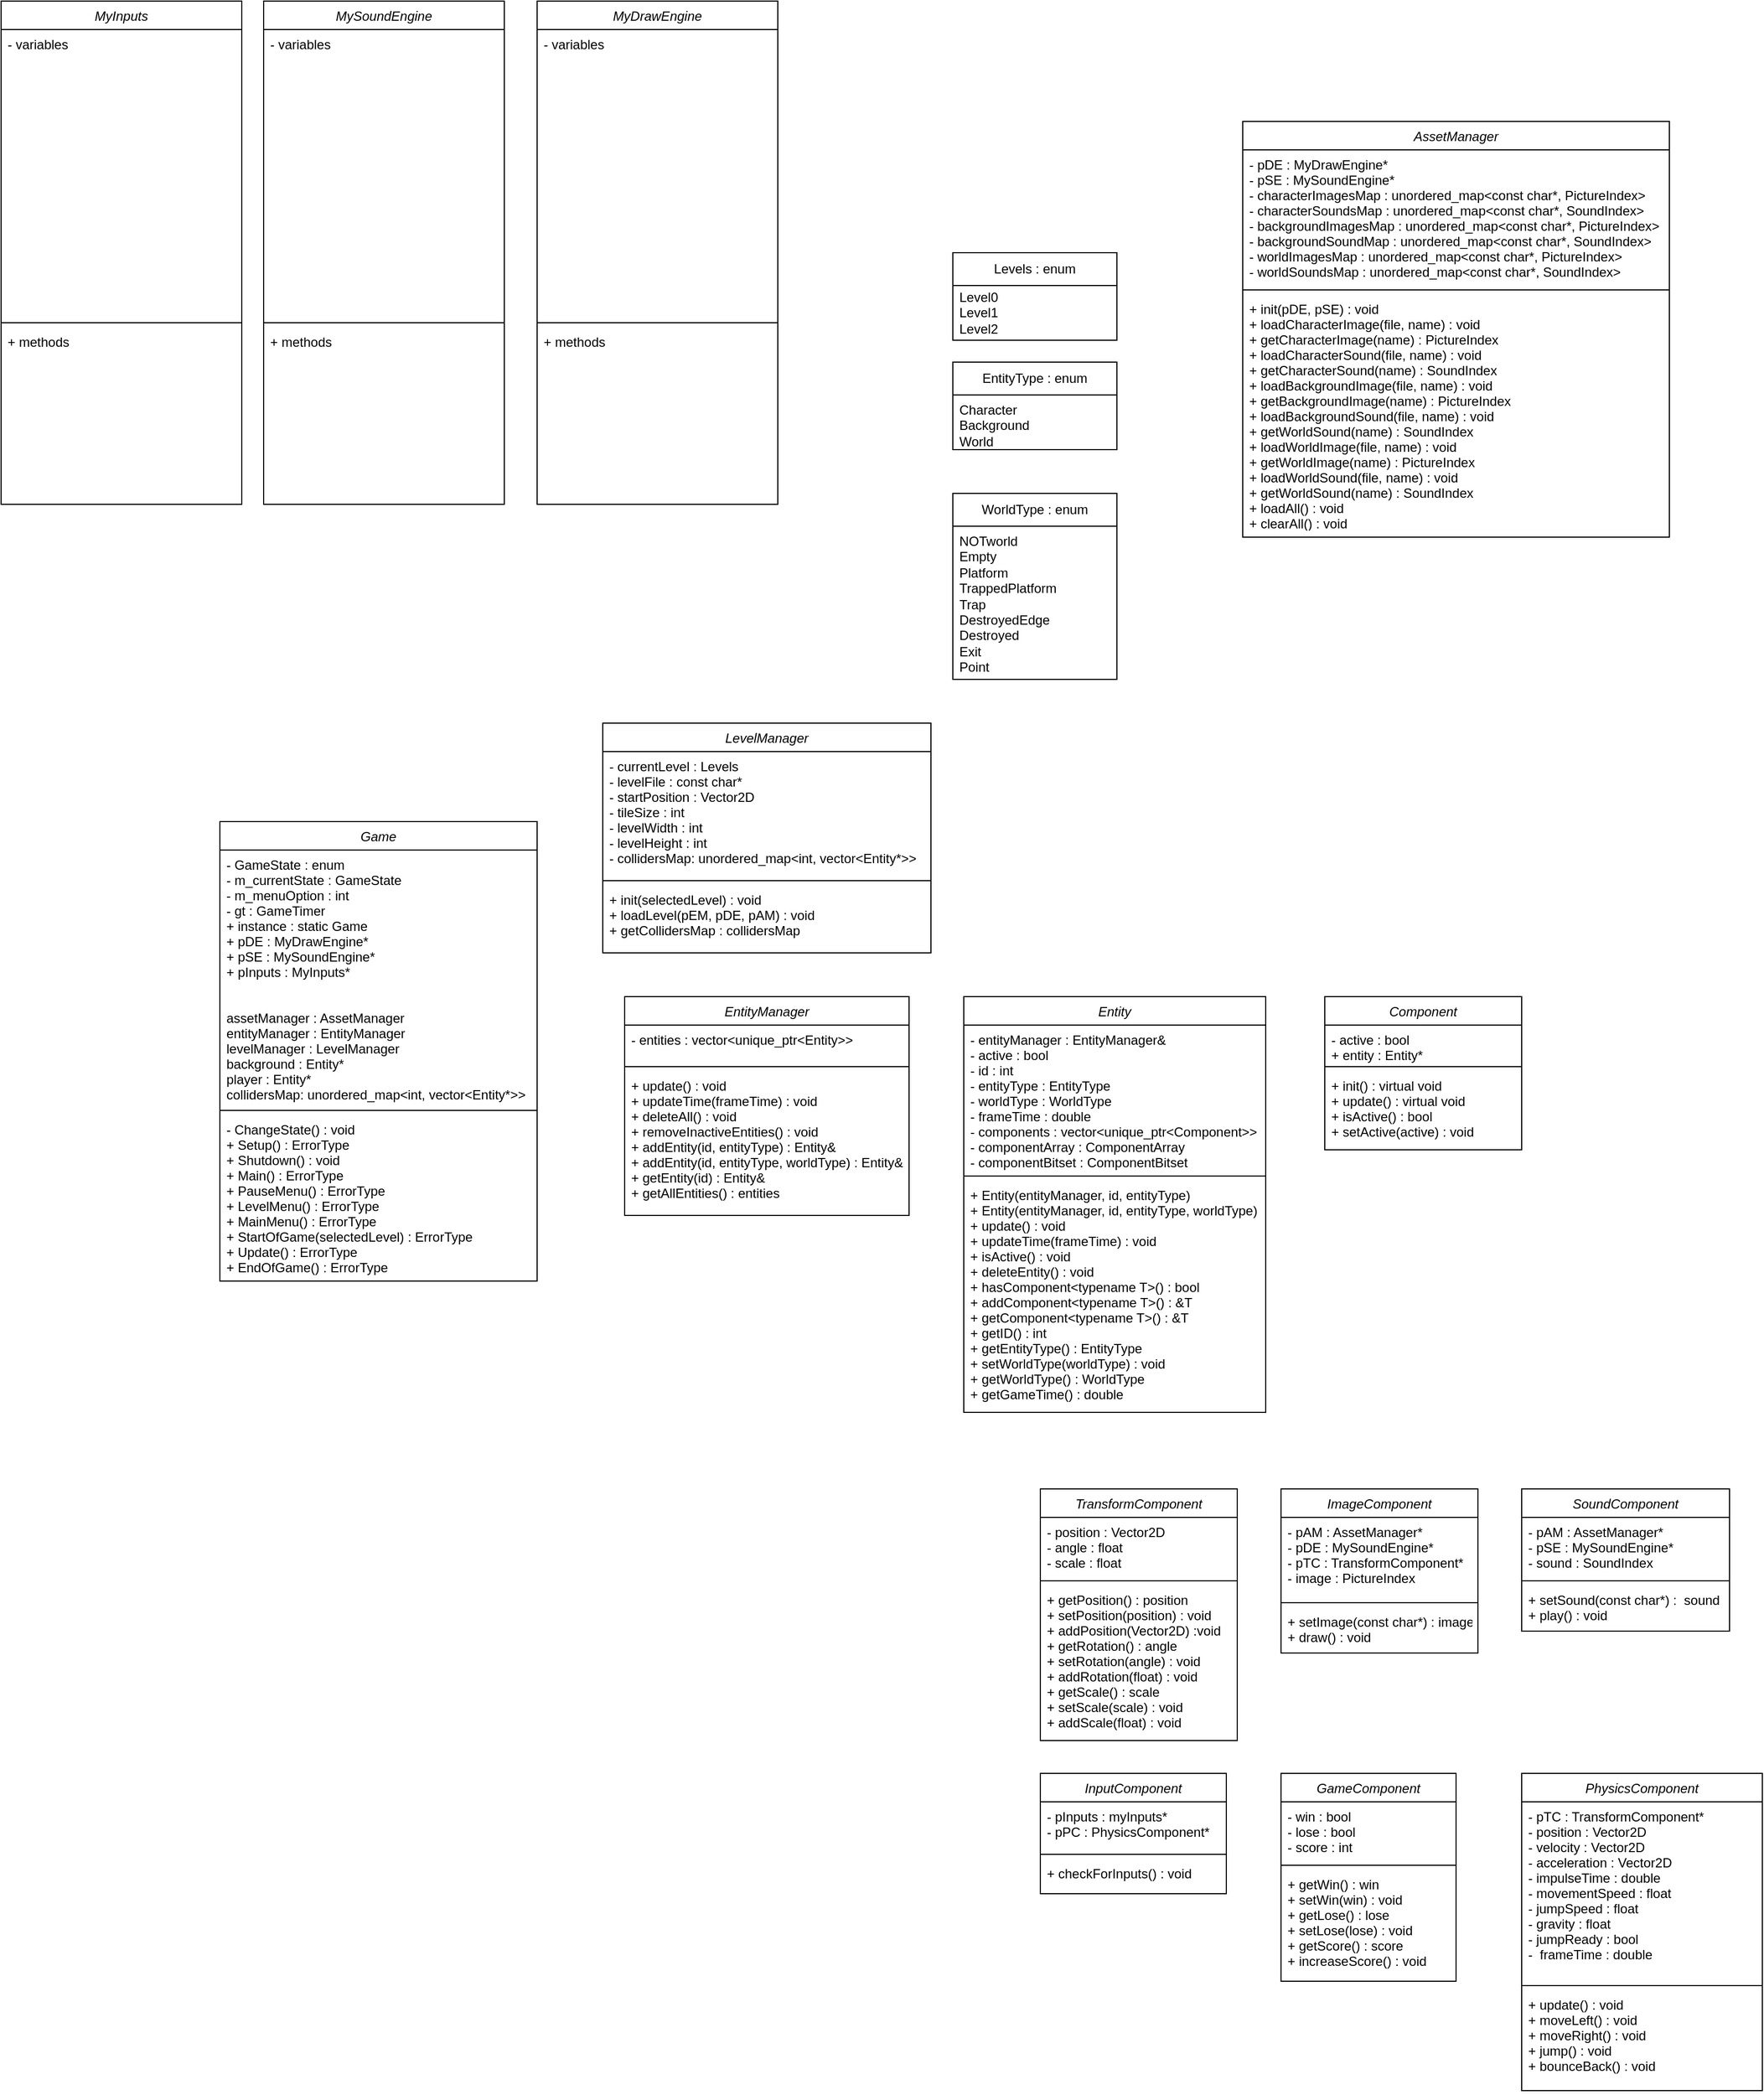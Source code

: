 <mxfile version="21.2.9" type="device">
  <diagram id="C5RBs43oDa-KdzZeNtuy" name="Page-1">
    <mxGraphModel dx="1877" dy="1710" grid="1" gridSize="10" guides="1" tooltips="1" connect="1" arrows="1" fold="1" page="1" pageScale="1" pageWidth="827" pageHeight="1169" math="0" shadow="0">
      <root>
        <mxCell id="WIyWlLk6GJQsqaUBKTNV-0" />
        <mxCell id="WIyWlLk6GJQsqaUBKTNV-1" parent="WIyWlLk6GJQsqaUBKTNV-0" />
        <mxCell id="zkfFHV4jXpPFQw0GAbJ--0" value="Game" style="swimlane;fontStyle=2;align=center;verticalAlign=top;childLayout=stackLayout;horizontal=1;startSize=26;horizontalStack=0;resizeParent=1;resizeLast=0;collapsible=1;marginBottom=0;rounded=0;shadow=0;strokeWidth=1;" parent="WIyWlLk6GJQsqaUBKTNV-1" vertex="1">
          <mxGeometry x="-590" y="-390" width="290" height="420" as="geometry">
            <mxRectangle x="230" y="140" width="160" height="26" as="alternateBounds" />
          </mxGeometry>
        </mxCell>
        <mxCell id="zkfFHV4jXpPFQw0GAbJ--1" value="- GameState : enum&#xa;- m_currentState : GameState&#xa;- m_menuOption : int&#xa;- gt : GameTimer&#xa;+ instance : static Game&#xa;+ pDE : MyDrawEngine*&#xa;+ pSE : MySoundEngine*&#xa;+ pInputs : MyInputs*&#xa;&#xa;&#xa;assetManager : AssetManager&#xa;entityManager : EntityManager&#xa;levelManager : LevelManager&#xa;background : Entity*&#xa;player : Entity*&#xa;collidersMap: unordered_map&lt;int, vector&lt;Entity*&gt;&gt;" style="text;align=left;verticalAlign=top;spacingLeft=4;spacingRight=4;overflow=hidden;rotatable=0;points=[[0,0.5],[1,0.5]];portConstraint=eastwest;" parent="zkfFHV4jXpPFQw0GAbJ--0" vertex="1">
          <mxGeometry y="26" width="290" height="234" as="geometry" />
        </mxCell>
        <mxCell id="hyWr-eSX5F7U5Ll_7Sj7-1" value="" style="line;html=1;strokeWidth=1;align=left;verticalAlign=middle;spacingTop=-1;spacingLeft=3;spacingRight=3;rotatable=0;labelPosition=right;points=[];portConstraint=eastwest;" parent="zkfFHV4jXpPFQw0GAbJ--0" vertex="1">
          <mxGeometry y="260" width="290" height="8" as="geometry" />
        </mxCell>
        <mxCell id="hyWr-eSX5F7U5Ll_7Sj7-3" value="- ChangeState() : void&#xa;+ Setup() : ErrorType&#xa;+ Shutdown() : void&#xa;+ Main() : ErrorType&#xa;+ PauseMenu() : ErrorType&#xa;+ LevelMenu() : ErrorType&#xa;+ MainMenu() : ErrorType&#xa;+ StartOfGame(selectedLevel) : ErrorType&#xa;+ Update() : ErrorType&#xa;+ EndOfGame() : ErrorType" style="text;align=left;verticalAlign=top;spacingLeft=4;spacingRight=4;overflow=hidden;rotatable=0;points=[[0,0.5],[1,0.5]];portConstraint=eastwest;" parent="zkfFHV4jXpPFQw0GAbJ--0" vertex="1">
          <mxGeometry y="268" width="290" height="152" as="geometry" />
        </mxCell>
        <mxCell id="hyWr-eSX5F7U5Ll_7Sj7-4" value="EntityManager" style="swimlane;fontStyle=2;align=center;verticalAlign=top;childLayout=stackLayout;horizontal=1;startSize=26;horizontalStack=0;resizeParent=1;resizeLast=0;collapsible=1;marginBottom=0;rounded=0;shadow=0;strokeWidth=1;" parent="WIyWlLk6GJQsqaUBKTNV-1" vertex="1">
          <mxGeometry x="-220" y="-230" width="260" height="200" as="geometry">
            <mxRectangle x="230" y="140" width="160" height="26" as="alternateBounds" />
          </mxGeometry>
        </mxCell>
        <mxCell id="hyWr-eSX5F7U5Ll_7Sj7-5" value="- entities : vector&lt;unique_ptr&lt;Entity&gt;&gt;" style="text;align=left;verticalAlign=top;spacingLeft=4;spacingRight=4;overflow=hidden;rotatable=0;points=[[0,0.5],[1,0.5]];portConstraint=eastwest;" parent="hyWr-eSX5F7U5Ll_7Sj7-4" vertex="1">
          <mxGeometry y="26" width="260" height="34" as="geometry" />
        </mxCell>
        <mxCell id="hyWr-eSX5F7U5Ll_7Sj7-6" value="" style="line;html=1;strokeWidth=1;align=left;verticalAlign=middle;spacingTop=-1;spacingLeft=3;spacingRight=3;rotatable=0;labelPosition=right;points=[];portConstraint=eastwest;" parent="hyWr-eSX5F7U5Ll_7Sj7-4" vertex="1">
          <mxGeometry y="60" width="260" height="8" as="geometry" />
        </mxCell>
        <mxCell id="hyWr-eSX5F7U5Ll_7Sj7-7" value="+ update() : void&#xa;+ updateTime(frameTime) : void&#xa;+ deleteAll() : void&#xa;+ removeInactiveEntities() : void&#xa;+ addEntity(id, entityType) : Entity&amp;&#xa;+ addEntity(id, entityType, worldType) : Entity&amp;&#xa;+ getEntity(id) : Entity&amp;&#xa;+ getAllEntities() : entities" style="text;align=left;verticalAlign=top;spacingLeft=4;spacingRight=4;overflow=hidden;rotatable=0;points=[[0,0.5],[1,0.5]];portConstraint=eastwest;" parent="hyWr-eSX5F7U5Ll_7Sj7-4" vertex="1">
          <mxGeometry y="68" width="260" height="132" as="geometry" />
        </mxCell>
        <mxCell id="hyWr-eSX5F7U5Ll_7Sj7-8" value="Entity" style="swimlane;fontStyle=2;align=center;verticalAlign=top;childLayout=stackLayout;horizontal=1;startSize=26;horizontalStack=0;resizeParent=1;resizeLast=0;collapsible=1;marginBottom=0;rounded=0;shadow=0;strokeWidth=1;" parent="WIyWlLk6GJQsqaUBKTNV-1" vertex="1">
          <mxGeometry x="90" y="-230" width="276" height="380" as="geometry">
            <mxRectangle x="230" y="140" width="160" height="26" as="alternateBounds" />
          </mxGeometry>
        </mxCell>
        <mxCell id="hyWr-eSX5F7U5Ll_7Sj7-9" value="- entityManager : EntityManager&amp;&#xa;- active : bool&#xa;- id : int&#xa;- entityType : EntityType&#xa;- worldType : WorldType&#xa;- frameTime : double&#xa;- components : vector&lt;unique_ptr&lt;Component&gt;&gt;&#xa;- componentArray : ComponentArray&#xa;- componentBitset : ComponentBitset" style="text;align=left;verticalAlign=top;spacingLeft=4;spacingRight=4;overflow=hidden;rotatable=0;points=[[0,0.5],[1,0.5]];portConstraint=eastwest;" parent="hyWr-eSX5F7U5Ll_7Sj7-8" vertex="1">
          <mxGeometry y="26" width="276" height="134" as="geometry" />
        </mxCell>
        <mxCell id="hyWr-eSX5F7U5Ll_7Sj7-10" value="" style="line;html=1;strokeWidth=1;align=left;verticalAlign=middle;spacingTop=-1;spacingLeft=3;spacingRight=3;rotatable=0;labelPosition=right;points=[];portConstraint=eastwest;" parent="hyWr-eSX5F7U5Ll_7Sj7-8" vertex="1">
          <mxGeometry y="160" width="276" height="8" as="geometry" />
        </mxCell>
        <mxCell id="hyWr-eSX5F7U5Ll_7Sj7-11" value="+ Entity(entityManager, id, entityType)&#xa;+ Entity(entityManager, id, entityType, worldType)&#xa;+ update() : void&#xa;+ updateTime(frameTime) : void&#xa;+ isActive() : void&#xa;+ deleteEntity() : void&#xa;+ hasComponent&lt;typename T&gt;() : bool&#xa;+ addComponent&lt;typename T&gt;() : &amp;T&#xa;+ getComponent&lt;typename T&gt;() : &amp;T&#xa;+ getID() : int&#xa;+ getEntityType() : EntityType&#xa;+ setWorldType(worldType) : void&#xa;+ getWorldType() : WorldType&#xa;+ getGameTime() : double" style="text;align=left;verticalAlign=top;spacingLeft=4;spacingRight=4;overflow=hidden;rotatable=0;points=[[0,0.5],[1,0.5]];portConstraint=eastwest;" parent="hyWr-eSX5F7U5Ll_7Sj7-8" vertex="1">
          <mxGeometry y="168" width="276" height="212" as="geometry" />
        </mxCell>
        <mxCell id="hyWr-eSX5F7U5Ll_7Sj7-12" value="Component" style="swimlane;fontStyle=2;align=center;verticalAlign=top;childLayout=stackLayout;horizontal=1;startSize=26;horizontalStack=0;resizeParent=1;resizeLast=0;collapsible=1;marginBottom=0;rounded=0;shadow=0;strokeWidth=1;" parent="WIyWlLk6GJQsqaUBKTNV-1" vertex="1">
          <mxGeometry x="420" y="-230" width="180" height="140" as="geometry">
            <mxRectangle x="230" y="140" width="160" height="26" as="alternateBounds" />
          </mxGeometry>
        </mxCell>
        <mxCell id="hyWr-eSX5F7U5Ll_7Sj7-13" value="- active : bool&#xa;+ entity : Entity*" style="text;align=left;verticalAlign=top;spacingLeft=4;spacingRight=4;overflow=hidden;rotatable=0;points=[[0,0.5],[1,0.5]];portConstraint=eastwest;" parent="hyWr-eSX5F7U5Ll_7Sj7-12" vertex="1">
          <mxGeometry y="26" width="180" height="34" as="geometry" />
        </mxCell>
        <mxCell id="hyWr-eSX5F7U5Ll_7Sj7-14" value="" style="line;html=1;strokeWidth=1;align=left;verticalAlign=middle;spacingTop=-1;spacingLeft=3;spacingRight=3;rotatable=0;labelPosition=right;points=[];portConstraint=eastwest;" parent="hyWr-eSX5F7U5Ll_7Sj7-12" vertex="1">
          <mxGeometry y="60" width="180" height="8" as="geometry" />
        </mxCell>
        <mxCell id="hyWr-eSX5F7U5Ll_7Sj7-15" value="+ init() : virtual void&#xa;+ update() : virtual void&#xa;+ isActive() : bool&#xa;+ setActive(active) : void" style="text;align=left;verticalAlign=top;spacingLeft=4;spacingRight=4;overflow=hidden;rotatable=0;points=[[0,0.5],[1,0.5]];portConstraint=eastwest;" parent="hyWr-eSX5F7U5Ll_7Sj7-12" vertex="1">
          <mxGeometry y="68" width="180" height="72" as="geometry" />
        </mxCell>
        <mxCell id="hyWr-eSX5F7U5Ll_7Sj7-16" value="AssetManager" style="swimlane;fontStyle=2;align=center;verticalAlign=top;childLayout=stackLayout;horizontal=1;startSize=26;horizontalStack=0;resizeParent=1;resizeLast=0;collapsible=1;marginBottom=0;rounded=0;shadow=0;strokeWidth=1;" parent="WIyWlLk6GJQsqaUBKTNV-1" vertex="1">
          <mxGeometry x="345" y="-1030" width="390" height="380" as="geometry">
            <mxRectangle x="230" y="140" width="160" height="26" as="alternateBounds" />
          </mxGeometry>
        </mxCell>
        <mxCell id="hyWr-eSX5F7U5Ll_7Sj7-17" value="- pDE : MyDrawEngine*&#xa;- pSE : MySoundEngine*&#xa;- characterImagesMap : unordered_map&lt;const char*, PictureIndex&gt;&#xa;- characterSoundsMap : unordered_map&lt;const char*, SoundIndex&gt;&#xa;- backgroundImagesMap : unordered_map&lt;const char*, PictureIndex&gt;&#xa;- backgroundSoundMap : unordered_map&lt;const char*, SoundIndex&gt;&#xa;- worldImagesMap : unordered_map&lt;const char*, PictureIndex&gt;&#xa;- worldSoundsMap : unordered_map&lt;const char*, SoundIndex&gt;" style="text;align=left;verticalAlign=top;spacingLeft=4;spacingRight=4;overflow=hidden;rotatable=0;points=[[0,0.5],[1,0.5]];portConstraint=eastwest;" parent="hyWr-eSX5F7U5Ll_7Sj7-16" vertex="1">
          <mxGeometry y="26" width="390" height="124" as="geometry" />
        </mxCell>
        <mxCell id="hyWr-eSX5F7U5Ll_7Sj7-18" value="" style="line;html=1;strokeWidth=1;align=left;verticalAlign=middle;spacingTop=-1;spacingLeft=3;spacingRight=3;rotatable=0;labelPosition=right;points=[];portConstraint=eastwest;" parent="hyWr-eSX5F7U5Ll_7Sj7-16" vertex="1">
          <mxGeometry y="150" width="390" height="8" as="geometry" />
        </mxCell>
        <mxCell id="hyWr-eSX5F7U5Ll_7Sj7-19" value="+ init(pDE, pSE) : void&#xa;+ loadCharacterImage(file, name) : void&#xa;+ getCharacterImage(name) : PictureIndex&#xa;+ loadCharacterSound(file, name) : void&#xa;+ getCharacterSound(name) : SoundIndex&#xa;+ loadBackgroundImage(file, name) : void&#xa;+ getBackgroundImage(name) : PictureIndex&#xa;+ loadBackgroundSound(file, name) : void&#xa;+ getWorldSound(name) : SoundIndex&#xa;+ loadWorldImage(file, name) : void&#xa;+ getWorldImage(name) : PictureIndex&#xa;+ loadWorldSound(file, name) : void&#xa;+ getWorldSound(name) : SoundIndex&#xa;+ loadAll() : void&#xa;+ clearAll() : void" style="text;align=left;verticalAlign=top;spacingLeft=4;spacingRight=4;overflow=hidden;rotatable=0;points=[[0,0.5],[1,0.5]];portConstraint=eastwest;" parent="hyWr-eSX5F7U5Ll_7Sj7-16" vertex="1">
          <mxGeometry y="158" width="390" height="212" as="geometry" />
        </mxCell>
        <mxCell id="hyWr-eSX5F7U5Ll_7Sj7-20" value="LevelManager" style="swimlane;fontStyle=2;align=center;verticalAlign=top;childLayout=stackLayout;horizontal=1;startSize=26;horizontalStack=0;resizeParent=1;resizeLast=0;collapsible=1;marginBottom=0;rounded=0;shadow=0;strokeWidth=1;" parent="WIyWlLk6GJQsqaUBKTNV-1" vertex="1">
          <mxGeometry x="-240" y="-480" width="300" height="210" as="geometry">
            <mxRectangle x="230" y="140" width="160" height="26" as="alternateBounds" />
          </mxGeometry>
        </mxCell>
        <mxCell id="hyWr-eSX5F7U5Ll_7Sj7-21" value="- currentLevel : Levels&#xa;- levelFile : const char*&#xa;- startPosition : Vector2D&#xa;- tileSize : int&#xa;- levelWidth : int&#xa;- levelHeight : int&#xa;- collidersMap: unordered_map&lt;int, vector&lt;Entity*&gt;&gt;" style="text;align=left;verticalAlign=top;spacingLeft=4;spacingRight=4;overflow=hidden;rotatable=0;points=[[0,0.5],[1,0.5]];portConstraint=eastwest;" parent="hyWr-eSX5F7U5Ll_7Sj7-20" vertex="1">
          <mxGeometry y="26" width="300" height="114" as="geometry" />
        </mxCell>
        <mxCell id="hyWr-eSX5F7U5Ll_7Sj7-22" value="" style="line;html=1;strokeWidth=1;align=left;verticalAlign=middle;spacingTop=-1;spacingLeft=3;spacingRight=3;rotatable=0;labelPosition=right;points=[];portConstraint=eastwest;" parent="hyWr-eSX5F7U5Ll_7Sj7-20" vertex="1">
          <mxGeometry y="140" width="300" height="8" as="geometry" />
        </mxCell>
        <mxCell id="hyWr-eSX5F7U5Ll_7Sj7-23" value="+ init(selectedLevel) : void&#xa;+ loadLevel(pEM, pDE, pAM) : void&#xa;+ getCollidersMap : collidersMap" style="text;align=left;verticalAlign=top;spacingLeft=4;spacingRight=4;overflow=hidden;rotatable=0;points=[[0,0.5],[1,0.5]];portConstraint=eastwest;" parent="hyWr-eSX5F7U5Ll_7Sj7-20" vertex="1">
          <mxGeometry y="148" width="300" height="62" as="geometry" />
        </mxCell>
        <mxCell id="hyWr-eSX5F7U5Ll_7Sj7-24" value="MyDrawEngine" style="swimlane;fontStyle=2;align=center;verticalAlign=top;childLayout=stackLayout;horizontal=1;startSize=26;horizontalStack=0;resizeParent=1;resizeLast=0;collapsible=1;marginBottom=0;rounded=0;shadow=0;strokeWidth=1;" parent="WIyWlLk6GJQsqaUBKTNV-1" vertex="1">
          <mxGeometry x="-300" y="-1140" width="220" height="460" as="geometry">
            <mxRectangle x="230" y="140" width="160" height="26" as="alternateBounds" />
          </mxGeometry>
        </mxCell>
        <mxCell id="hyWr-eSX5F7U5Ll_7Sj7-25" value="- variables" style="text;align=left;verticalAlign=top;spacingLeft=4;spacingRight=4;overflow=hidden;rotatable=0;points=[[0,0.5],[1,0.5]];portConstraint=eastwest;" parent="hyWr-eSX5F7U5Ll_7Sj7-24" vertex="1">
          <mxGeometry y="26" width="220" height="264" as="geometry" />
        </mxCell>
        <mxCell id="hyWr-eSX5F7U5Ll_7Sj7-26" value="" style="line;html=1;strokeWidth=1;align=left;verticalAlign=middle;spacingTop=-1;spacingLeft=3;spacingRight=3;rotatable=0;labelPosition=right;points=[];portConstraint=eastwest;" parent="hyWr-eSX5F7U5Ll_7Sj7-24" vertex="1">
          <mxGeometry y="290" width="220" height="8" as="geometry" />
        </mxCell>
        <mxCell id="hyWr-eSX5F7U5Ll_7Sj7-27" value="+ methods" style="text;align=left;verticalAlign=top;spacingLeft=4;spacingRight=4;overflow=hidden;rotatable=0;points=[[0,0.5],[1,0.5]];portConstraint=eastwest;" parent="hyWr-eSX5F7U5Ll_7Sj7-24" vertex="1">
          <mxGeometry y="298" width="220" height="152" as="geometry" />
        </mxCell>
        <mxCell id="hyWr-eSX5F7U5Ll_7Sj7-28" value="MySoundEngine" style="swimlane;fontStyle=2;align=center;verticalAlign=top;childLayout=stackLayout;horizontal=1;startSize=26;horizontalStack=0;resizeParent=1;resizeLast=0;collapsible=1;marginBottom=0;rounded=0;shadow=0;strokeWidth=1;" parent="WIyWlLk6GJQsqaUBKTNV-1" vertex="1">
          <mxGeometry x="-550" y="-1140" width="220" height="460" as="geometry">
            <mxRectangle x="230" y="140" width="160" height="26" as="alternateBounds" />
          </mxGeometry>
        </mxCell>
        <mxCell id="hyWr-eSX5F7U5Ll_7Sj7-29" value="- variables" style="text;align=left;verticalAlign=top;spacingLeft=4;spacingRight=4;overflow=hidden;rotatable=0;points=[[0,0.5],[1,0.5]];portConstraint=eastwest;" parent="hyWr-eSX5F7U5Ll_7Sj7-28" vertex="1">
          <mxGeometry y="26" width="220" height="264" as="geometry" />
        </mxCell>
        <mxCell id="hyWr-eSX5F7U5Ll_7Sj7-30" value="" style="line;html=1;strokeWidth=1;align=left;verticalAlign=middle;spacingTop=-1;spacingLeft=3;spacingRight=3;rotatable=0;labelPosition=right;points=[];portConstraint=eastwest;" parent="hyWr-eSX5F7U5Ll_7Sj7-28" vertex="1">
          <mxGeometry y="290" width="220" height="8" as="geometry" />
        </mxCell>
        <mxCell id="hyWr-eSX5F7U5Ll_7Sj7-31" value="+ methods" style="text;align=left;verticalAlign=top;spacingLeft=4;spacingRight=4;overflow=hidden;rotatable=0;points=[[0,0.5],[1,0.5]];portConstraint=eastwest;" parent="hyWr-eSX5F7U5Ll_7Sj7-28" vertex="1">
          <mxGeometry y="298" width="220" height="152" as="geometry" />
        </mxCell>
        <mxCell id="hyWr-eSX5F7U5Ll_7Sj7-32" value="MyInputs" style="swimlane;fontStyle=2;align=center;verticalAlign=top;childLayout=stackLayout;horizontal=1;startSize=26;horizontalStack=0;resizeParent=1;resizeLast=0;collapsible=1;marginBottom=0;rounded=0;shadow=0;strokeWidth=1;" parent="WIyWlLk6GJQsqaUBKTNV-1" vertex="1">
          <mxGeometry x="-790" y="-1140" width="220" height="460" as="geometry">
            <mxRectangle x="230" y="140" width="160" height="26" as="alternateBounds" />
          </mxGeometry>
        </mxCell>
        <mxCell id="hyWr-eSX5F7U5Ll_7Sj7-33" value="- variables" style="text;align=left;verticalAlign=top;spacingLeft=4;spacingRight=4;overflow=hidden;rotatable=0;points=[[0,0.5],[1,0.5]];portConstraint=eastwest;" parent="hyWr-eSX5F7U5Ll_7Sj7-32" vertex="1">
          <mxGeometry y="26" width="220" height="264" as="geometry" />
        </mxCell>
        <mxCell id="hyWr-eSX5F7U5Ll_7Sj7-34" value="" style="line;html=1;strokeWidth=1;align=left;verticalAlign=middle;spacingTop=-1;spacingLeft=3;spacingRight=3;rotatable=0;labelPosition=right;points=[];portConstraint=eastwest;" parent="hyWr-eSX5F7U5Ll_7Sj7-32" vertex="1">
          <mxGeometry y="290" width="220" height="8" as="geometry" />
        </mxCell>
        <mxCell id="hyWr-eSX5F7U5Ll_7Sj7-35" value="+ methods" style="text;align=left;verticalAlign=top;spacingLeft=4;spacingRight=4;overflow=hidden;rotatable=0;points=[[0,0.5],[1,0.5]];portConstraint=eastwest;" parent="hyWr-eSX5F7U5Ll_7Sj7-32" vertex="1">
          <mxGeometry y="298" width="220" height="152" as="geometry" />
        </mxCell>
        <mxCell id="NfOoJehiI39G_Mf50VDs-0" value="Levels : enum" style="swimlane;fontStyle=0;childLayout=stackLayout;horizontal=1;startSize=30;horizontalStack=0;resizeParent=1;resizeParentMax=0;resizeLast=0;collapsible=1;marginBottom=0;whiteSpace=wrap;html=1;" parent="WIyWlLk6GJQsqaUBKTNV-1" vertex="1">
          <mxGeometry x="80" y="-910" width="150" height="80" as="geometry" />
        </mxCell>
        <mxCell id="NfOoJehiI39G_Mf50VDs-1" value="Level0&lt;br&gt;Level1&lt;br&gt;Level2" style="text;strokeColor=none;fillColor=none;align=left;verticalAlign=middle;spacingLeft=4;spacingRight=4;overflow=hidden;points=[[0,0.5],[1,0.5]];portConstraint=eastwest;rotatable=0;whiteSpace=wrap;html=1;" parent="NfOoJehiI39G_Mf50VDs-0" vertex="1">
          <mxGeometry y="30" width="150" height="50" as="geometry" />
        </mxCell>
        <mxCell id="NfOoJehiI39G_Mf50VDs-4" value="EntityType : enum" style="swimlane;fontStyle=0;childLayout=stackLayout;horizontal=1;startSize=30;horizontalStack=0;resizeParent=1;resizeParentMax=0;resizeLast=0;collapsible=1;marginBottom=0;whiteSpace=wrap;html=1;" parent="WIyWlLk6GJQsqaUBKTNV-1" vertex="1">
          <mxGeometry x="80" y="-810" width="150" height="80" as="geometry" />
        </mxCell>
        <mxCell id="NfOoJehiI39G_Mf50VDs-5" value="Character&lt;br&gt;Background&lt;br&gt;World" style="text;strokeColor=none;fillColor=none;align=left;verticalAlign=top;spacingLeft=4;spacingRight=4;overflow=hidden;points=[[0,0.5],[1,0.5]];portConstraint=eastwest;rotatable=0;whiteSpace=wrap;html=1;" parent="NfOoJehiI39G_Mf50VDs-4" vertex="1">
          <mxGeometry y="30" width="150" height="50" as="geometry" />
        </mxCell>
        <mxCell id="NfOoJehiI39G_Mf50VDs-7" value="WorldType : enum" style="swimlane;fontStyle=0;childLayout=stackLayout;horizontal=1;startSize=30;horizontalStack=0;resizeParent=1;resizeParentMax=0;resizeLast=0;collapsible=1;marginBottom=0;whiteSpace=wrap;html=1;" parent="WIyWlLk6GJQsqaUBKTNV-1" vertex="1">
          <mxGeometry x="80" y="-690" width="150" height="170" as="geometry" />
        </mxCell>
        <mxCell id="NfOoJehiI39G_Mf50VDs-8" value="NOTworld&lt;br&gt;Empty&lt;br&gt;Platform&lt;br&gt;TrappedPlatform&lt;br&gt;Trap&lt;br&gt;DestroyedEdge&lt;br&gt;Destroyed&lt;br&gt;Exit&lt;br&gt;Point" style="text;strokeColor=none;fillColor=none;align=left;verticalAlign=top;spacingLeft=4;spacingRight=4;overflow=hidden;points=[[0,0.5],[1,0.5]];portConstraint=eastwest;rotatable=0;whiteSpace=wrap;html=1;" parent="NfOoJehiI39G_Mf50VDs-7" vertex="1">
          <mxGeometry y="30" width="150" height="140" as="geometry" />
        </mxCell>
        <mxCell id="oK6ALUC8_1bTwZKm4liI-0" value="TransformComponent" style="swimlane;fontStyle=2;align=center;verticalAlign=top;childLayout=stackLayout;horizontal=1;startSize=26;horizontalStack=0;resizeParent=1;resizeLast=0;collapsible=1;marginBottom=0;rounded=0;shadow=0;strokeWidth=1;" parent="WIyWlLk6GJQsqaUBKTNV-1" vertex="1">
          <mxGeometry x="160" y="220" width="180" height="230" as="geometry">
            <mxRectangle x="230" y="140" width="160" height="26" as="alternateBounds" />
          </mxGeometry>
        </mxCell>
        <mxCell id="oK6ALUC8_1bTwZKm4liI-1" value="- position : Vector2D&#xa;- angle : float&#xa;- scale : float" style="text;align=left;verticalAlign=top;spacingLeft=4;spacingRight=4;overflow=hidden;rotatable=0;points=[[0,0.5],[1,0.5]];portConstraint=eastwest;" parent="oK6ALUC8_1bTwZKm4liI-0" vertex="1">
          <mxGeometry y="26" width="180" height="54" as="geometry" />
        </mxCell>
        <mxCell id="oK6ALUC8_1bTwZKm4liI-2" value="" style="line;html=1;strokeWidth=1;align=left;verticalAlign=middle;spacingTop=-1;spacingLeft=3;spacingRight=3;rotatable=0;labelPosition=right;points=[];portConstraint=eastwest;" parent="oK6ALUC8_1bTwZKm4liI-0" vertex="1">
          <mxGeometry y="80" width="180" height="8" as="geometry" />
        </mxCell>
        <mxCell id="oK6ALUC8_1bTwZKm4liI-3" value="+ getPosition() : position&#xa;+ setPosition(position) : void&#xa;+ addPosition(Vector2D) :void&#xa;+ getRotation() : angle&#xa;+ setRotation(angle) : void&#xa;+ addRotation(float) : void&#xa;+ getScale() : scale&#xa;+ setScale(scale) : void&#xa;+ addScale(float) : void" style="text;align=left;verticalAlign=top;spacingLeft=4;spacingRight=4;overflow=hidden;rotatable=0;points=[[0,0.5],[1,0.5]];portConstraint=eastwest;" parent="oK6ALUC8_1bTwZKm4liI-0" vertex="1">
          <mxGeometry y="88" width="180" height="132" as="geometry" />
        </mxCell>
        <mxCell id="oK6ALUC8_1bTwZKm4liI-4" value="ImageComponent" style="swimlane;fontStyle=2;align=center;verticalAlign=top;childLayout=stackLayout;horizontal=1;startSize=26;horizontalStack=0;resizeParent=1;resizeLast=0;collapsible=1;marginBottom=0;rounded=0;shadow=0;strokeWidth=1;" parent="WIyWlLk6GJQsqaUBKTNV-1" vertex="1">
          <mxGeometry x="380" y="220" width="180" height="150" as="geometry">
            <mxRectangle x="230" y="140" width="160" height="26" as="alternateBounds" />
          </mxGeometry>
        </mxCell>
        <mxCell id="oK6ALUC8_1bTwZKm4liI-5" value="- pAM : AssetManager*&#xa;- pDE : MySoundEngine*&#xa;- pTC : TransformComponent*&#xa;- image : PictureIndex" style="text;align=left;verticalAlign=top;spacingLeft=4;spacingRight=4;overflow=hidden;rotatable=0;points=[[0,0.5],[1,0.5]];portConstraint=eastwest;" parent="oK6ALUC8_1bTwZKm4liI-4" vertex="1">
          <mxGeometry y="26" width="180" height="74" as="geometry" />
        </mxCell>
        <mxCell id="oK6ALUC8_1bTwZKm4liI-6" value="" style="line;html=1;strokeWidth=1;align=left;verticalAlign=middle;spacingTop=-1;spacingLeft=3;spacingRight=3;rotatable=0;labelPosition=right;points=[];portConstraint=eastwest;" parent="oK6ALUC8_1bTwZKm4liI-4" vertex="1">
          <mxGeometry y="100" width="180" height="8" as="geometry" />
        </mxCell>
        <mxCell id="oK6ALUC8_1bTwZKm4liI-7" value="+ setImage(const char*) : image&#xa;+ draw() : void" style="text;align=left;verticalAlign=top;spacingLeft=4;spacingRight=4;overflow=hidden;rotatable=0;points=[[0,0.5],[1,0.5]];portConstraint=eastwest;" parent="oK6ALUC8_1bTwZKm4liI-4" vertex="1">
          <mxGeometry y="108" width="180" height="42" as="geometry" />
        </mxCell>
        <mxCell id="wwe1UTZtVgOhbe7iOGok-0" value="SoundComponent" style="swimlane;fontStyle=2;align=center;verticalAlign=top;childLayout=stackLayout;horizontal=1;startSize=26;horizontalStack=0;resizeParent=1;resizeLast=0;collapsible=1;marginBottom=0;rounded=0;shadow=0;strokeWidth=1;" vertex="1" parent="WIyWlLk6GJQsqaUBKTNV-1">
          <mxGeometry x="600" y="220" width="190" height="130" as="geometry">
            <mxRectangle x="230" y="140" width="160" height="26" as="alternateBounds" />
          </mxGeometry>
        </mxCell>
        <mxCell id="wwe1UTZtVgOhbe7iOGok-1" value="- pAM : AssetManager*&#xa;- pSE : MySoundEngine*&#xa;- sound : SoundIndex" style="text;align=left;verticalAlign=top;spacingLeft=4;spacingRight=4;overflow=hidden;rotatable=0;points=[[0,0.5],[1,0.5]];portConstraint=eastwest;" vertex="1" parent="wwe1UTZtVgOhbe7iOGok-0">
          <mxGeometry y="26" width="190" height="54" as="geometry" />
        </mxCell>
        <mxCell id="wwe1UTZtVgOhbe7iOGok-2" value="" style="line;html=1;strokeWidth=1;align=left;verticalAlign=middle;spacingTop=-1;spacingLeft=3;spacingRight=3;rotatable=0;labelPosition=right;points=[];portConstraint=eastwest;" vertex="1" parent="wwe1UTZtVgOhbe7iOGok-0">
          <mxGeometry y="80" width="190" height="8" as="geometry" />
        </mxCell>
        <mxCell id="wwe1UTZtVgOhbe7iOGok-3" value="+ setSound(const char*) :  sound&#xa;+ play() : void" style="text;align=left;verticalAlign=top;spacingLeft=4;spacingRight=4;overflow=hidden;rotatable=0;points=[[0,0.5],[1,0.5]];portConstraint=eastwest;" vertex="1" parent="wwe1UTZtVgOhbe7iOGok-0">
          <mxGeometry y="88" width="190" height="42" as="geometry" />
        </mxCell>
        <mxCell id="wwe1UTZtVgOhbe7iOGok-4" value="InputComponent" style="swimlane;fontStyle=2;align=center;verticalAlign=top;childLayout=stackLayout;horizontal=1;startSize=26;horizontalStack=0;resizeParent=1;resizeLast=0;collapsible=1;marginBottom=0;rounded=0;shadow=0;strokeWidth=1;" vertex="1" parent="WIyWlLk6GJQsqaUBKTNV-1">
          <mxGeometry x="160" y="480" width="170" height="110" as="geometry">
            <mxRectangle x="230" y="140" width="160" height="26" as="alternateBounds" />
          </mxGeometry>
        </mxCell>
        <mxCell id="wwe1UTZtVgOhbe7iOGok-5" value="- pInputs : myInputs*&#xa;- pPC : PhysicsComponent*" style="text;align=left;verticalAlign=top;spacingLeft=4;spacingRight=4;overflow=hidden;rotatable=0;points=[[0,0.5],[1,0.5]];portConstraint=eastwest;" vertex="1" parent="wwe1UTZtVgOhbe7iOGok-4">
          <mxGeometry y="26" width="170" height="44" as="geometry" />
        </mxCell>
        <mxCell id="wwe1UTZtVgOhbe7iOGok-6" value="" style="line;html=1;strokeWidth=1;align=left;verticalAlign=middle;spacingTop=-1;spacingLeft=3;spacingRight=3;rotatable=0;labelPosition=right;points=[];portConstraint=eastwest;" vertex="1" parent="wwe1UTZtVgOhbe7iOGok-4">
          <mxGeometry y="70" width="170" height="8" as="geometry" />
        </mxCell>
        <mxCell id="wwe1UTZtVgOhbe7iOGok-7" value="+ checkForInputs() : void" style="text;align=left;verticalAlign=top;spacingLeft=4;spacingRight=4;overflow=hidden;rotatable=0;points=[[0,0.5],[1,0.5]];portConstraint=eastwest;" vertex="1" parent="wwe1UTZtVgOhbe7iOGok-4">
          <mxGeometry y="78" width="170" height="32" as="geometry" />
        </mxCell>
        <mxCell id="wwe1UTZtVgOhbe7iOGok-8" value="GameComponent" style="swimlane;fontStyle=2;align=center;verticalAlign=top;childLayout=stackLayout;horizontal=1;startSize=26;horizontalStack=0;resizeParent=1;resizeLast=0;collapsible=1;marginBottom=0;rounded=0;shadow=0;strokeWidth=1;" vertex="1" parent="WIyWlLk6GJQsqaUBKTNV-1">
          <mxGeometry x="380" y="480" width="160" height="190" as="geometry">
            <mxRectangle x="230" y="140" width="160" height="26" as="alternateBounds" />
          </mxGeometry>
        </mxCell>
        <mxCell id="wwe1UTZtVgOhbe7iOGok-9" value="- win : bool&#xa;- lose : bool&#xa;- score : int" style="text;align=left;verticalAlign=top;spacingLeft=4;spacingRight=4;overflow=hidden;rotatable=0;points=[[0,0.5],[1,0.5]];portConstraint=eastwest;" vertex="1" parent="wwe1UTZtVgOhbe7iOGok-8">
          <mxGeometry y="26" width="160" height="54" as="geometry" />
        </mxCell>
        <mxCell id="wwe1UTZtVgOhbe7iOGok-10" value="" style="line;html=1;strokeWidth=1;align=left;verticalAlign=middle;spacingTop=-1;spacingLeft=3;spacingRight=3;rotatable=0;labelPosition=right;points=[];portConstraint=eastwest;" vertex="1" parent="wwe1UTZtVgOhbe7iOGok-8">
          <mxGeometry y="80" width="160" height="8" as="geometry" />
        </mxCell>
        <mxCell id="wwe1UTZtVgOhbe7iOGok-11" value="+ getWin() : win&#xa;+ setWin(win) : void&#xa;+ getLose() : lose&#xa;+ setLose(lose) : void&#xa;+ getScore() : score&#xa;+ increaseScore() : void" style="text;align=left;verticalAlign=top;spacingLeft=4;spacingRight=4;overflow=hidden;rotatable=0;points=[[0,0.5],[1,0.5]];portConstraint=eastwest;" vertex="1" parent="wwe1UTZtVgOhbe7iOGok-8">
          <mxGeometry y="88" width="160" height="102" as="geometry" />
        </mxCell>
        <mxCell id="wwe1UTZtVgOhbe7iOGok-12" value="PhysicsComponent" style="swimlane;fontStyle=2;align=center;verticalAlign=top;childLayout=stackLayout;horizontal=1;startSize=26;horizontalStack=0;resizeParent=1;resizeLast=0;collapsible=1;marginBottom=0;rounded=0;shadow=0;strokeWidth=1;" vertex="1" parent="WIyWlLk6GJQsqaUBKTNV-1">
          <mxGeometry x="600" y="480" width="220" height="290" as="geometry">
            <mxRectangle x="230" y="140" width="160" height="26" as="alternateBounds" />
          </mxGeometry>
        </mxCell>
        <mxCell id="wwe1UTZtVgOhbe7iOGok-13" value="- pTC : TransformComponent*&#xa;- position : Vector2D&#xa;- velocity : Vector2D&#xa;- acceleration : Vector2D&#xa;- impulseTime : double&#xa;- movementSpeed : float&#xa;- jumpSpeed : float&#xa;- gravity : float&#xa;- jumpReady : bool&#xa;-  frameTime : double" style="text;align=left;verticalAlign=top;spacingLeft=4;spacingRight=4;overflow=hidden;rotatable=0;points=[[0,0.5],[1,0.5]];portConstraint=eastwest;" vertex="1" parent="wwe1UTZtVgOhbe7iOGok-12">
          <mxGeometry y="26" width="220" height="164" as="geometry" />
        </mxCell>
        <mxCell id="wwe1UTZtVgOhbe7iOGok-14" value="" style="line;html=1;strokeWidth=1;align=left;verticalAlign=middle;spacingTop=-1;spacingLeft=3;spacingRight=3;rotatable=0;labelPosition=right;points=[];portConstraint=eastwest;" vertex="1" parent="wwe1UTZtVgOhbe7iOGok-12">
          <mxGeometry y="190" width="220" height="8" as="geometry" />
        </mxCell>
        <mxCell id="wwe1UTZtVgOhbe7iOGok-16" value="+ update() : void&#xa;+ moveLeft() : void&#xa;+ moveRight() : void&#xa;+ jump() : void&#xa;+ bounceBack() : void" style="text;align=left;verticalAlign=top;spacingLeft=4;spacingRight=4;overflow=hidden;rotatable=0;points=[[0,0.5],[1,0.5]];portConstraint=eastwest;" vertex="1" parent="wwe1UTZtVgOhbe7iOGok-12">
          <mxGeometry y="198" width="220" height="92" as="geometry" />
        </mxCell>
      </root>
    </mxGraphModel>
  </diagram>
</mxfile>

